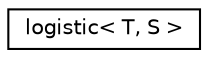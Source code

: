 digraph "Graphical Class Hierarchy"
{
 // LATEX_PDF_SIZE
  edge [fontname="Helvetica",fontsize="10",labelfontname="Helvetica",labelfontsize="10"];
  node [fontname="Helvetica",fontsize="10",shape=record];
  rankdir="LR";
  Node0 [label="logistic\< T, S \>",height=0.2,width=0.4,color="black", fillcolor="white", style="filled",URL="$structarm__compute_1_1detail_1_1logistic.xhtml",tooltip="Logistic activation object."];
}
